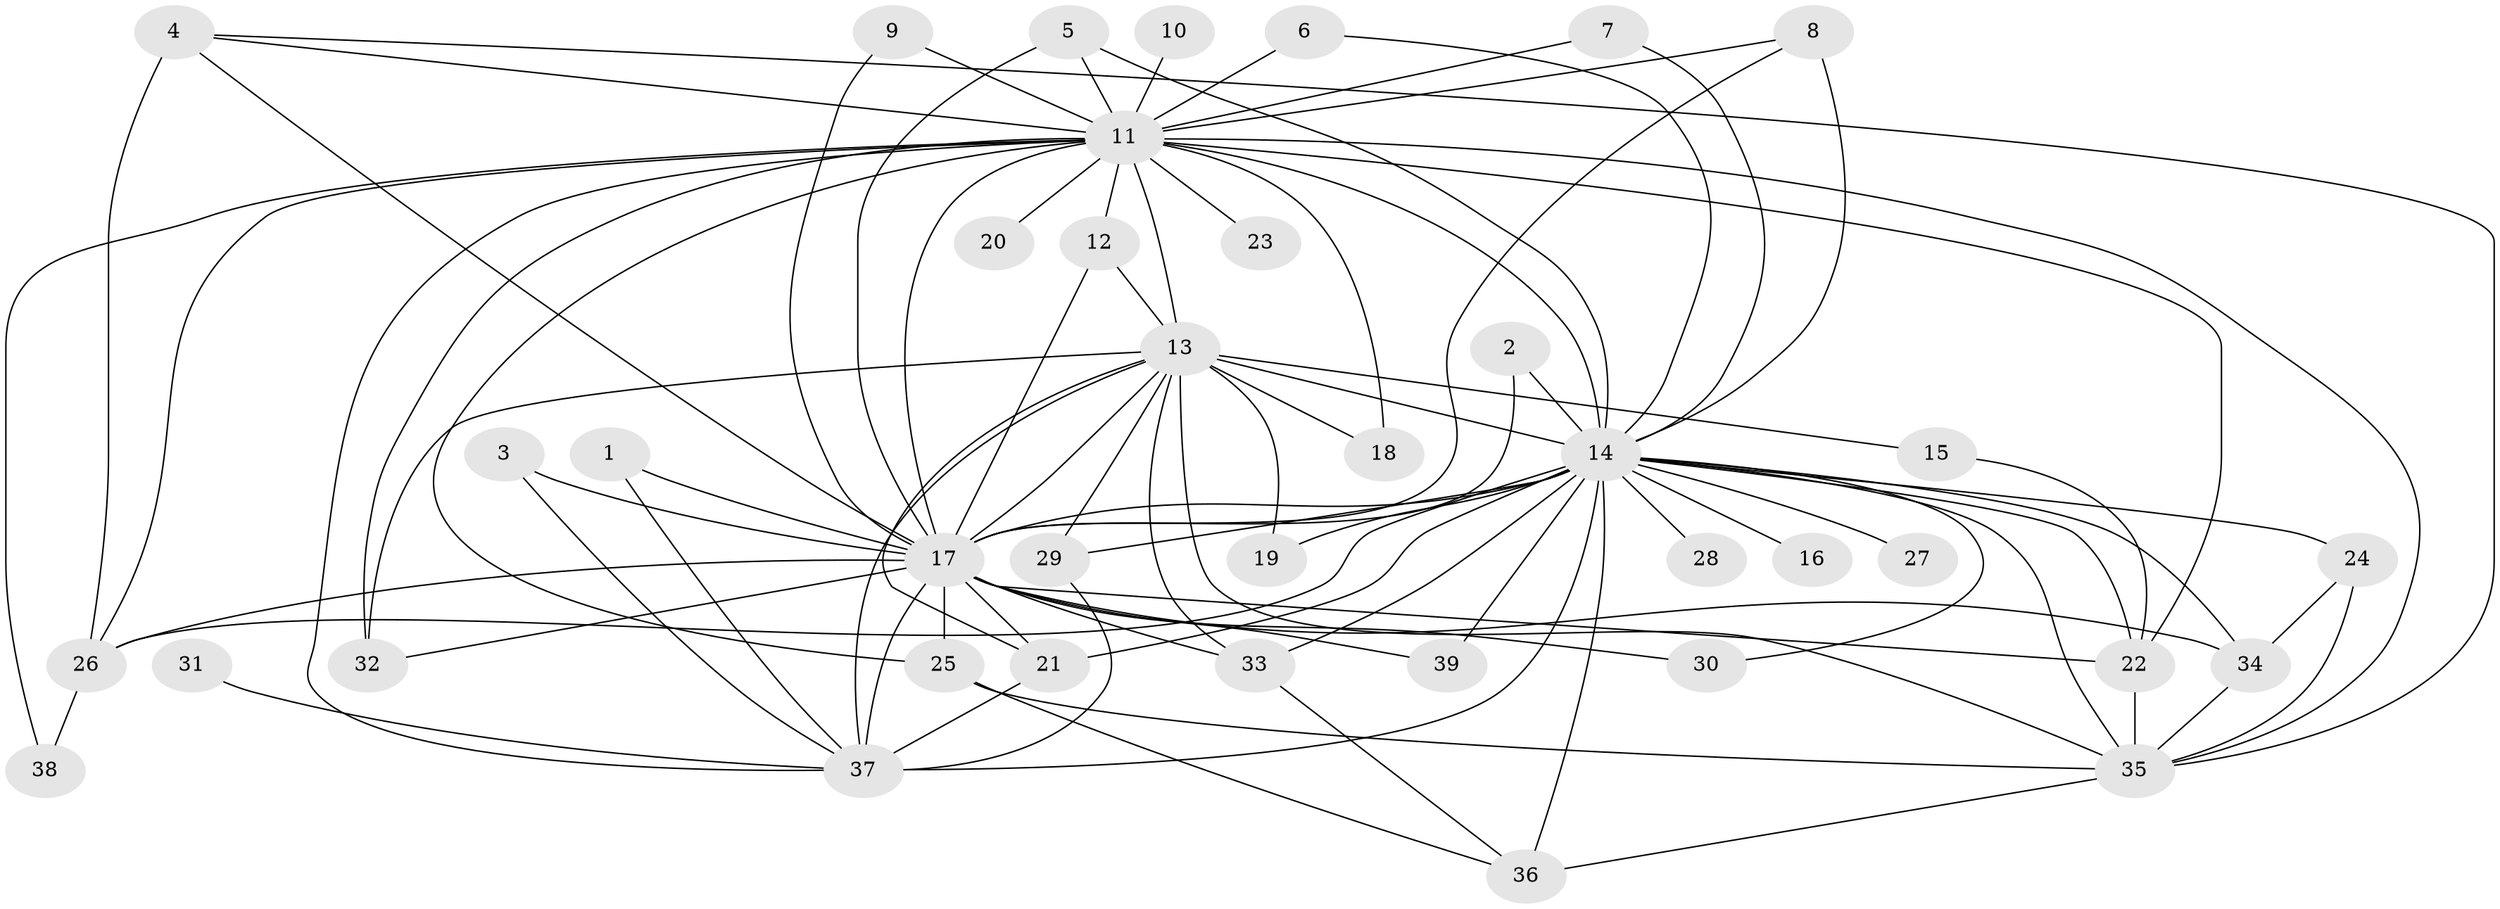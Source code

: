 // original degree distribution, {16: 0.02564102564102564, 14: 0.01282051282051282, 20: 0.01282051282051282, 11: 0.01282051282051282, 23: 0.01282051282051282, 18: 0.02564102564102564, 22: 0.01282051282051282, 29: 0.01282051282051282, 2: 0.6282051282051282, 4: 0.10256410256410256, 3: 0.08974358974358974, 8: 0.01282051282051282, 5: 0.02564102564102564, 6: 0.01282051282051282}
// Generated by graph-tools (version 1.1) at 2025/49/03/09/25 03:49:42]
// undirected, 39 vertices, 90 edges
graph export_dot {
graph [start="1"]
  node [color=gray90,style=filled];
  1;
  2;
  3;
  4;
  5;
  6;
  7;
  8;
  9;
  10;
  11;
  12;
  13;
  14;
  15;
  16;
  17;
  18;
  19;
  20;
  21;
  22;
  23;
  24;
  25;
  26;
  27;
  28;
  29;
  30;
  31;
  32;
  33;
  34;
  35;
  36;
  37;
  38;
  39;
  1 -- 17 [weight=1.0];
  1 -- 37 [weight=1.0];
  2 -- 14 [weight=1.0];
  2 -- 17 [weight=1.0];
  3 -- 17 [weight=1.0];
  3 -- 37 [weight=1.0];
  4 -- 11 [weight=1.0];
  4 -- 17 [weight=2.0];
  4 -- 26 [weight=1.0];
  4 -- 35 [weight=1.0];
  5 -- 11 [weight=1.0];
  5 -- 14 [weight=1.0];
  5 -- 17 [weight=1.0];
  6 -- 11 [weight=1.0];
  6 -- 14 [weight=1.0];
  7 -- 11 [weight=1.0];
  7 -- 14 [weight=1.0];
  8 -- 11 [weight=1.0];
  8 -- 14 [weight=1.0];
  8 -- 17 [weight=1.0];
  9 -- 11 [weight=1.0];
  9 -- 17 [weight=1.0];
  10 -- 11 [weight=1.0];
  11 -- 12 [weight=1.0];
  11 -- 13 [weight=4.0];
  11 -- 14 [weight=5.0];
  11 -- 17 [weight=6.0];
  11 -- 18 [weight=1.0];
  11 -- 20 [weight=1.0];
  11 -- 22 [weight=1.0];
  11 -- 23 [weight=1.0];
  11 -- 25 [weight=1.0];
  11 -- 26 [weight=1.0];
  11 -- 32 [weight=1.0];
  11 -- 35 [weight=1.0];
  11 -- 37 [weight=2.0];
  11 -- 38 [weight=1.0];
  12 -- 13 [weight=1.0];
  12 -- 17 [weight=1.0];
  13 -- 14 [weight=5.0];
  13 -- 15 [weight=1.0];
  13 -- 17 [weight=6.0];
  13 -- 18 [weight=1.0];
  13 -- 19 [weight=1.0];
  13 -- 21 [weight=1.0];
  13 -- 29 [weight=1.0];
  13 -- 32 [weight=1.0];
  13 -- 33 [weight=1.0];
  13 -- 35 [weight=1.0];
  13 -- 37 [weight=2.0];
  14 -- 16 [weight=1.0];
  14 -- 17 [weight=6.0];
  14 -- 19 [weight=1.0];
  14 -- 21 [weight=1.0];
  14 -- 22 [weight=1.0];
  14 -- 24 [weight=2.0];
  14 -- 26 [weight=1.0];
  14 -- 27 [weight=1.0];
  14 -- 28 [weight=2.0];
  14 -- 29 [weight=1.0];
  14 -- 30 [weight=1.0];
  14 -- 33 [weight=1.0];
  14 -- 34 [weight=1.0];
  14 -- 35 [weight=1.0];
  14 -- 36 [weight=1.0];
  14 -- 37 [weight=3.0];
  14 -- 39 [weight=1.0];
  15 -- 22 [weight=1.0];
  17 -- 21 [weight=1.0];
  17 -- 22 [weight=2.0];
  17 -- 25 [weight=1.0];
  17 -- 26 [weight=1.0];
  17 -- 30 [weight=2.0];
  17 -- 32 [weight=1.0];
  17 -- 33 [weight=1.0];
  17 -- 34 [weight=1.0];
  17 -- 37 [weight=5.0];
  17 -- 39 [weight=1.0];
  21 -- 37 [weight=1.0];
  22 -- 35 [weight=1.0];
  24 -- 34 [weight=1.0];
  24 -- 35 [weight=1.0];
  25 -- 35 [weight=1.0];
  25 -- 36 [weight=1.0];
  26 -- 38 [weight=1.0];
  29 -- 37 [weight=1.0];
  31 -- 37 [weight=1.0];
  33 -- 36 [weight=1.0];
  34 -- 35 [weight=1.0];
  35 -- 36 [weight=1.0];
}
